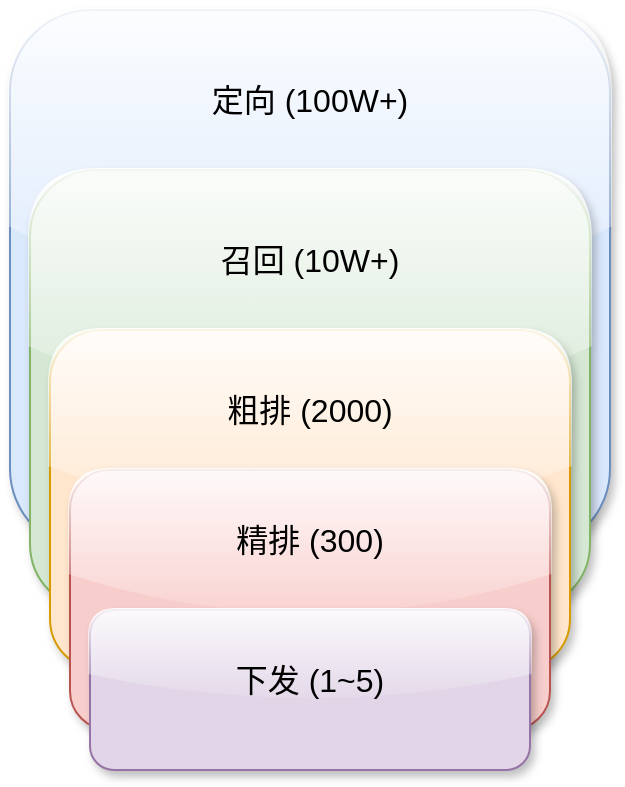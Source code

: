 <mxfile version="20.5.1" type="github">
  <diagram id="3s4EllFq1a2cW9zR0A2v" name="Page-1">
    <mxGraphModel dx="1368" dy="801" grid="1" gridSize="10" guides="1" tooltips="1" connect="1" arrows="1" fold="1" page="1" pageScale="1" pageWidth="850" pageHeight="1100" math="0" shadow="0">
      <root>
        <mxCell id="0" />
        <mxCell id="1" parent="0" />
        <mxCell id="ADY6lHcSCv6kN29Xq9wK-1" value="" style="rounded=1;whiteSpace=wrap;html=1;fillColor=#dae8fc;strokeColor=#6c8ebf;glass=1;shadow=1;sketch=0;" parent="1" vertex="1">
          <mxGeometry x="120" y="120" width="300" height="270" as="geometry" />
        </mxCell>
        <mxCell id="ADY6lHcSCv6kN29Xq9wK-2" value="" style="rounded=1;whiteSpace=wrap;html=1;fillColor=#d5e8d4;strokeColor=#82b366;glass=1;shadow=1;sketch=0;" parent="1" vertex="1">
          <mxGeometry x="130" y="200" width="280" height="220" as="geometry" />
        </mxCell>
        <mxCell id="ADY6lHcSCv6kN29Xq9wK-3" value="" style="rounded=1;whiteSpace=wrap;html=1;fillColor=#ffe6cc;strokeColor=#d79b00;glass=1;shadow=1;sketch=0;" parent="1" vertex="1">
          <mxGeometry x="140" y="280" width="260" height="170" as="geometry" />
        </mxCell>
        <mxCell id="ADY6lHcSCv6kN29Xq9wK-4" value="" style="rounded=1;whiteSpace=wrap;html=1;fillColor=#f8cecc;strokeColor=#b85450;glass=1;shadow=1;sketch=0;" parent="1" vertex="1">
          <mxGeometry x="150" y="350" width="240" height="130" as="geometry" />
        </mxCell>
        <mxCell id="ADY6lHcSCv6kN29Xq9wK-5" value="" style="rounded=1;whiteSpace=wrap;html=1;fillColor=#e1d5e7;strokeColor=#9673a6;glass=1;shadow=1;sketch=0;" parent="1" vertex="1">
          <mxGeometry x="160" y="420" width="220" height="80" as="geometry" />
        </mxCell>
        <mxCell id="ADY6lHcSCv6kN29Xq9wK-6" value="&lt;font style=&quot;font-size: 16px;&quot;&gt;定向 (100W+)&lt;/font&gt;" style="text;html=1;strokeColor=none;fillColor=none;align=center;verticalAlign=middle;whiteSpace=wrap;rounded=0;shadow=1;glass=1;sketch=0;" parent="1" vertex="1">
          <mxGeometry x="210" y="150" width="120" height="30" as="geometry" />
        </mxCell>
        <mxCell id="ADY6lHcSCv6kN29Xq9wK-7" value="&lt;font style=&quot;font-size: 16px;&quot;&gt;召回 (10W+)&lt;/font&gt;" style="text;html=1;strokeColor=none;fillColor=none;align=center;verticalAlign=middle;whiteSpace=wrap;rounded=0;shadow=1;glass=1;sketch=0;" parent="1" vertex="1">
          <mxGeometry x="210" y="230" width="120" height="30" as="geometry" />
        </mxCell>
        <mxCell id="ADY6lHcSCv6kN29Xq9wK-8" value="&lt;font style=&quot;font-size: 16px;&quot;&gt;粗排 (2000)&lt;/font&gt;" style="text;html=1;strokeColor=none;fillColor=none;align=center;verticalAlign=middle;whiteSpace=wrap;rounded=0;shadow=1;glass=1;sketch=0;" parent="1" vertex="1">
          <mxGeometry x="210" y="305" width="120" height="30" as="geometry" />
        </mxCell>
        <mxCell id="ADY6lHcSCv6kN29Xq9wK-9" value="&lt;font style=&quot;font-size: 16px;&quot;&gt;精排 (300)&lt;/font&gt;" style="text;html=1;strokeColor=none;fillColor=none;align=center;verticalAlign=middle;whiteSpace=wrap;rounded=0;shadow=1;glass=1;sketch=0;" parent="1" vertex="1">
          <mxGeometry x="210" y="370" width="120" height="30" as="geometry" />
        </mxCell>
        <mxCell id="ADY6lHcSCv6kN29Xq9wK-10" value="&lt;font style=&quot;font-size: 16px;&quot;&gt;下发 (1~5)&lt;/font&gt;" style="text;html=1;strokeColor=none;fillColor=none;align=center;verticalAlign=middle;whiteSpace=wrap;rounded=0;shadow=1;glass=1;sketch=0;" parent="1" vertex="1">
          <mxGeometry x="210" y="440" width="120" height="30" as="geometry" />
        </mxCell>
      </root>
    </mxGraphModel>
  </diagram>
</mxfile>

